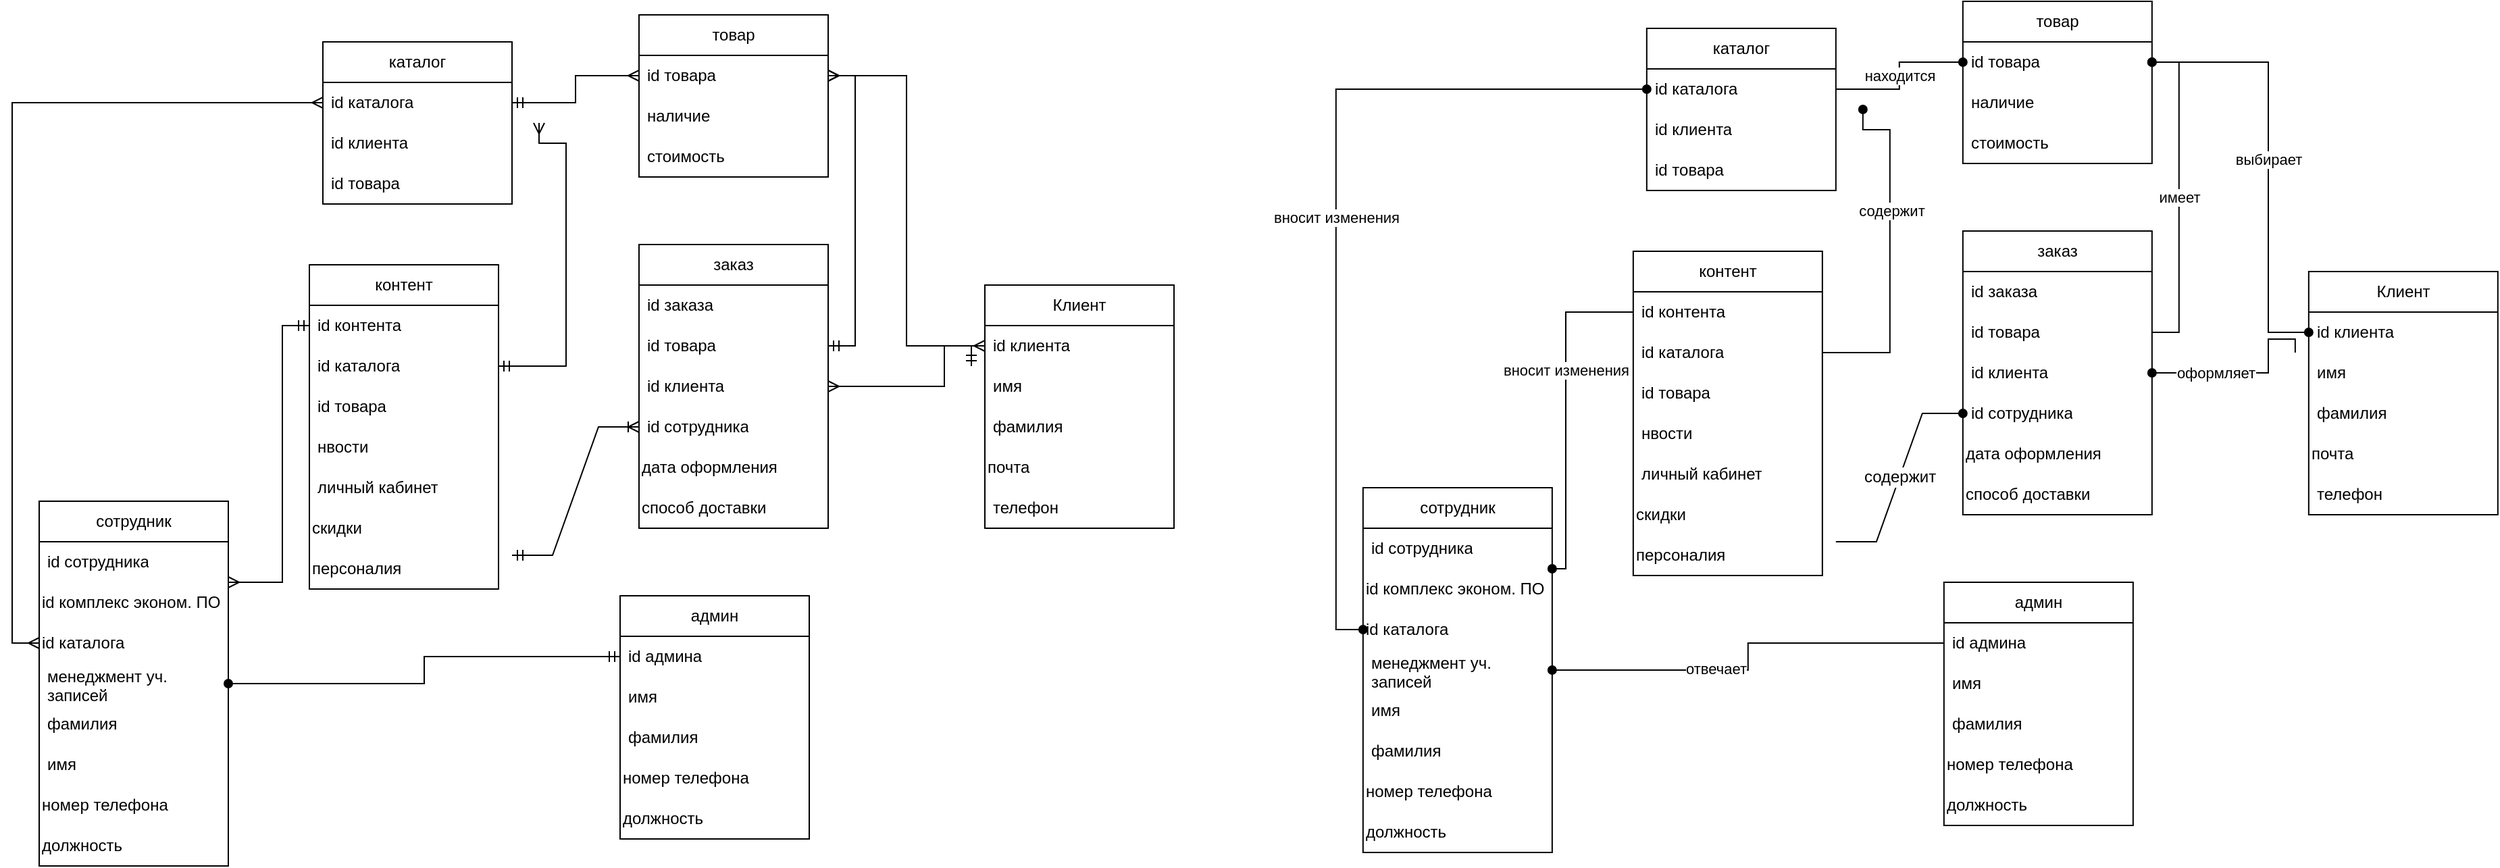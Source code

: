 <mxfile version="24.6.4" type="device">
  <diagram name="Страница 1" id="Rb1nlBYCSNzgXl4l6-87">
    <mxGraphModel dx="1961" dy="1806" grid="1" gridSize="10" guides="1" tooltips="1" connect="1" arrows="1" fold="1" page="1" pageScale="1" pageWidth="827" pageHeight="1169" math="0" shadow="0">
      <root>
        <mxCell id="0" />
        <mxCell id="1" parent="0" />
        <mxCell id="v5199cn2SxW0SW2yw_IK-1" value="заказ" style="swimlane;fontStyle=0;childLayout=stackLayout;horizontal=1;startSize=30;horizontalStack=0;resizeParent=1;resizeParentMax=0;resizeLast=0;collapsible=1;marginBottom=0;whiteSpace=wrap;html=1;" parent="1" vertex="1">
          <mxGeometry x="414" y="60" width="140" height="210" as="geometry" />
        </mxCell>
        <mxCell id="v5199cn2SxW0SW2yw_IK-2" value="id заказа" style="text;strokeColor=none;fillColor=none;align=left;verticalAlign=middle;spacingLeft=4;spacingRight=4;overflow=hidden;points=[[0,0.5],[1,0.5]];portConstraint=eastwest;rotatable=0;whiteSpace=wrap;html=1;" parent="v5199cn2SxW0SW2yw_IK-1" vertex="1">
          <mxGeometry y="30" width="140" height="30" as="geometry" />
        </mxCell>
        <mxCell id="8m61rir06bJGAjAbKWtl-22" value="id товара" style="text;strokeColor=none;fillColor=none;align=left;verticalAlign=middle;spacingLeft=4;spacingRight=4;overflow=hidden;points=[[0,0.5],[1,0.5]];portConstraint=eastwest;rotatable=0;whiteSpace=wrap;html=1;" parent="v5199cn2SxW0SW2yw_IK-1" vertex="1">
          <mxGeometry y="60" width="140" height="30" as="geometry" />
        </mxCell>
        <mxCell id="v5199cn2SxW0SW2yw_IK-3" value="id клиента" style="text;strokeColor=none;fillColor=none;align=left;verticalAlign=middle;spacingLeft=4;spacingRight=4;overflow=hidden;points=[[0,0.5],[1,0.5]];portConstraint=eastwest;rotatable=0;whiteSpace=wrap;html=1;" parent="v5199cn2SxW0SW2yw_IK-1" vertex="1">
          <mxGeometry y="90" width="140" height="30" as="geometry" />
        </mxCell>
        <mxCell id="v5199cn2SxW0SW2yw_IK-4" value="id сотрудника" style="text;strokeColor=none;fillColor=none;align=left;verticalAlign=middle;spacingLeft=4;spacingRight=4;overflow=hidden;points=[[0,0.5],[1,0.5]];portConstraint=eastwest;rotatable=0;whiteSpace=wrap;html=1;" parent="v5199cn2SxW0SW2yw_IK-1" vertex="1">
          <mxGeometry y="120" width="140" height="30" as="geometry" />
        </mxCell>
        <mxCell id="v5199cn2SxW0SW2yw_IK-34" value="дата оформления" style="text;strokeColor=none;align=left;fillColor=none;html=1;verticalAlign=middle;whiteSpace=wrap;rounded=0;" parent="v5199cn2SxW0SW2yw_IK-1" vertex="1">
          <mxGeometry y="150" width="140" height="30" as="geometry" />
        </mxCell>
        <mxCell id="v5199cn2SxW0SW2yw_IK-41" value="способ доставки" style="text;strokeColor=none;align=left;fillColor=none;html=1;verticalAlign=middle;whiteSpace=wrap;rounded=0;" parent="v5199cn2SxW0SW2yw_IK-1" vertex="1">
          <mxGeometry y="180" width="140" height="30" as="geometry" />
        </mxCell>
        <mxCell id="v5199cn2SxW0SW2yw_IK-6" value="Клиент" style="swimlane;fontStyle=0;childLayout=stackLayout;horizontal=1;startSize=30;horizontalStack=0;resizeParent=1;resizeParentMax=0;resizeLast=0;collapsible=1;marginBottom=0;whiteSpace=wrap;html=1;" parent="1" vertex="1">
          <mxGeometry x="670" y="90" width="140" height="180" as="geometry" />
        </mxCell>
        <mxCell id="v5199cn2SxW0SW2yw_IK-58" value="id клиента" style="text;strokeColor=none;fillColor=none;align=left;verticalAlign=middle;spacingLeft=4;spacingRight=4;overflow=hidden;points=[[0,0.5],[1,0.5]];portConstraint=eastwest;rotatable=0;whiteSpace=wrap;html=1;" parent="v5199cn2SxW0SW2yw_IK-6" vertex="1">
          <mxGeometry y="30" width="140" height="30" as="geometry" />
        </mxCell>
        <mxCell id="v5199cn2SxW0SW2yw_IK-59" value="имя" style="text;strokeColor=none;fillColor=none;align=left;verticalAlign=middle;spacingLeft=4;spacingRight=4;overflow=hidden;points=[[0,0.5],[1,0.5]];portConstraint=eastwest;rotatable=0;whiteSpace=wrap;html=1;" parent="v5199cn2SxW0SW2yw_IK-6" vertex="1">
          <mxGeometry y="60" width="140" height="30" as="geometry" />
        </mxCell>
        <mxCell id="v5199cn2SxW0SW2yw_IK-61" value="фамилия" style="text;strokeColor=none;fillColor=none;align=left;verticalAlign=middle;spacingLeft=4;spacingRight=4;overflow=hidden;points=[[0,0.5],[1,0.5]];portConstraint=eastwest;rotatable=0;whiteSpace=wrap;html=1;" parent="v5199cn2SxW0SW2yw_IK-6" vertex="1">
          <mxGeometry y="90" width="140" height="30" as="geometry" />
        </mxCell>
        <mxCell id="v5199cn2SxW0SW2yw_IK-60" value="почта" style="text;strokeColor=none;align=left;fillColor=none;html=1;verticalAlign=middle;whiteSpace=wrap;rounded=0;" parent="v5199cn2SxW0SW2yw_IK-6" vertex="1">
          <mxGeometry y="120" width="140" height="30" as="geometry" />
        </mxCell>
        <mxCell id="v5199cn2SxW0SW2yw_IK-8" value="телефон" style="text;strokeColor=none;fillColor=none;align=left;verticalAlign=middle;spacingLeft=4;spacingRight=4;overflow=hidden;points=[[0,0.5],[1,0.5]];portConstraint=eastwest;rotatable=0;whiteSpace=wrap;html=1;" parent="v5199cn2SxW0SW2yw_IK-6" vertex="1">
          <mxGeometry y="150" width="140" height="30" as="geometry" />
        </mxCell>
        <mxCell id="v5199cn2SxW0SW2yw_IK-22" value="сотрудник" style="swimlane;fontStyle=0;childLayout=stackLayout;horizontal=1;startSize=30;horizontalStack=0;resizeParent=1;resizeParentMax=0;resizeLast=0;collapsible=1;marginBottom=0;whiteSpace=wrap;html=1;" parent="1" vertex="1">
          <mxGeometry x="-30" y="250" width="140" height="270" as="geometry" />
        </mxCell>
        <mxCell id="v5199cn2SxW0SW2yw_IK-23" value="id сотрудника" style="text;strokeColor=none;fillColor=none;align=left;verticalAlign=middle;spacingLeft=4;spacingRight=4;overflow=hidden;points=[[0,0.5],[1,0.5]];portConstraint=eastwest;rotatable=0;whiteSpace=wrap;html=1;" parent="v5199cn2SxW0SW2yw_IK-22" vertex="1">
          <mxGeometry y="30" width="140" height="30" as="geometry" />
        </mxCell>
        <mxCell id="wWQ6FBv_-MWwz7neRzYo-8" value="id комплекс эконом. ПО" style="text;strokeColor=none;align=left;fillColor=none;html=1;verticalAlign=middle;whiteSpace=wrap;rounded=0;" parent="v5199cn2SxW0SW2yw_IK-22" vertex="1">
          <mxGeometry y="60" width="140" height="30" as="geometry" />
        </mxCell>
        <mxCell id="wWQ6FBv_-MWwz7neRzYo-10" value="id каталога" style="text;strokeColor=none;align=left;fillColor=none;html=1;verticalAlign=middle;whiteSpace=wrap;rounded=0;" parent="v5199cn2SxW0SW2yw_IK-22" vertex="1">
          <mxGeometry y="90" width="140" height="30" as="geometry" />
        </mxCell>
        <mxCell id="_ZN0r2HRKO91Hq93k2hG-63" value="менеджмент уч. записей" style="text;strokeColor=none;fillColor=none;align=left;verticalAlign=middle;spacingLeft=4;spacingRight=4;overflow=hidden;points=[[0,0.5],[1,0.5]];portConstraint=eastwest;rotatable=0;whiteSpace=wrap;html=1;" vertex="1" parent="v5199cn2SxW0SW2yw_IK-22">
          <mxGeometry y="120" width="140" height="30" as="geometry" />
        </mxCell>
        <mxCell id="v5199cn2SxW0SW2yw_IK-25" value="фамилия" style="text;strokeColor=none;fillColor=none;align=left;verticalAlign=middle;spacingLeft=4;spacingRight=4;overflow=hidden;points=[[0,0.5],[1,0.5]];portConstraint=eastwest;rotatable=0;whiteSpace=wrap;html=1;" parent="v5199cn2SxW0SW2yw_IK-22" vertex="1">
          <mxGeometry y="150" width="140" height="30" as="geometry" />
        </mxCell>
        <mxCell id="v5199cn2SxW0SW2yw_IK-24" value="имя" style="text;strokeColor=none;fillColor=none;align=left;verticalAlign=middle;spacingLeft=4;spacingRight=4;overflow=hidden;points=[[0,0.5],[1,0.5]];portConstraint=eastwest;rotatable=0;whiteSpace=wrap;html=1;" parent="v5199cn2SxW0SW2yw_IK-22" vertex="1">
          <mxGeometry y="180" width="140" height="30" as="geometry" />
        </mxCell>
        <mxCell id="v5199cn2SxW0SW2yw_IK-40" value="номер телефона" style="text;strokeColor=none;align=left;fillColor=none;html=1;verticalAlign=middle;whiteSpace=wrap;rounded=0;" parent="v5199cn2SxW0SW2yw_IK-22" vertex="1">
          <mxGeometry y="210" width="140" height="30" as="geometry" />
        </mxCell>
        <mxCell id="8m61rir06bJGAjAbKWtl-2" value="должность" style="text;strokeColor=none;align=left;fillColor=none;html=1;verticalAlign=middle;whiteSpace=wrap;rounded=0;" parent="v5199cn2SxW0SW2yw_IK-22" vertex="1">
          <mxGeometry y="240" width="140" height="30" as="geometry" />
        </mxCell>
        <mxCell id="jDUZ1HGeUvfKUHqXfZDv-5" value="" style="edgeStyle=entityRelationEdgeStyle;fontSize=12;html=1;endArrow=ERoneToMany;startArrow=ERmandOne;rounded=0;entryX=0;entryY=0.5;entryDx=0;entryDy=0;" parent="1" target="v5199cn2SxW0SW2yw_IK-4" edge="1">
          <mxGeometry width="100" height="100" relative="1" as="geometry">
            <mxPoint x="320" y="290" as="sourcePoint" />
            <mxPoint x="542.46" y="134" as="targetPoint" />
            <Array as="points">
              <mxPoint x="603.87" y="52.12" />
              <mxPoint x="628.88" y="107.12" />
              <mxPoint x="588.88" y="117.12" />
              <mxPoint x="583.87" y="32.12" />
              <mxPoint x="593.87" y="32.12" />
            </Array>
          </mxGeometry>
        </mxCell>
        <mxCell id="8m61rir06bJGAjAbKWtl-3" value="админ" style="swimlane;fontStyle=0;childLayout=stackLayout;horizontal=1;startSize=30;horizontalStack=0;resizeParent=1;resizeParentMax=0;resizeLast=0;collapsible=1;marginBottom=0;whiteSpace=wrap;html=1;" parent="1" vertex="1">
          <mxGeometry x="400" y="320" width="140" height="180" as="geometry" />
        </mxCell>
        <mxCell id="8m61rir06bJGAjAbKWtl-4" value="id админа" style="text;strokeColor=none;fillColor=none;align=left;verticalAlign=middle;spacingLeft=4;spacingRight=4;overflow=hidden;points=[[0,0.5],[1,0.5]];portConstraint=eastwest;rotatable=0;whiteSpace=wrap;html=1;" parent="8m61rir06bJGAjAbKWtl-3" vertex="1">
          <mxGeometry y="30" width="140" height="30" as="geometry" />
        </mxCell>
        <mxCell id="8m61rir06bJGAjAbKWtl-5" value="имя" style="text;strokeColor=none;fillColor=none;align=left;verticalAlign=middle;spacingLeft=4;spacingRight=4;overflow=hidden;points=[[0,0.5],[1,0.5]];portConstraint=eastwest;rotatable=0;whiteSpace=wrap;html=1;" parent="8m61rir06bJGAjAbKWtl-3" vertex="1">
          <mxGeometry y="60" width="140" height="30" as="geometry" />
        </mxCell>
        <mxCell id="8m61rir06bJGAjAbKWtl-6" value="фамилия" style="text;strokeColor=none;fillColor=none;align=left;verticalAlign=middle;spacingLeft=4;spacingRight=4;overflow=hidden;points=[[0,0.5],[1,0.5]];portConstraint=eastwest;rotatable=0;whiteSpace=wrap;html=1;" parent="8m61rir06bJGAjAbKWtl-3" vertex="1">
          <mxGeometry y="90" width="140" height="30" as="geometry" />
        </mxCell>
        <mxCell id="8m61rir06bJGAjAbKWtl-7" value="номер телефона" style="text;strokeColor=none;align=left;fillColor=none;html=1;verticalAlign=middle;whiteSpace=wrap;rounded=0;" parent="8m61rir06bJGAjAbKWtl-3" vertex="1">
          <mxGeometry y="120" width="140" height="30" as="geometry" />
        </mxCell>
        <mxCell id="8m61rir06bJGAjAbKWtl-8" value="должность" style="text;strokeColor=none;align=left;fillColor=none;html=1;verticalAlign=middle;whiteSpace=wrap;rounded=0;" parent="8m61rir06bJGAjAbKWtl-3" vertex="1">
          <mxGeometry y="150" width="140" height="30" as="geometry" />
        </mxCell>
        <mxCell id="8m61rir06bJGAjAbKWtl-11" value="каталог" style="swimlane;fontStyle=0;childLayout=stackLayout;horizontal=1;startSize=30;horizontalStack=0;resizeParent=1;resizeParentMax=0;resizeLast=0;collapsible=1;marginBottom=0;whiteSpace=wrap;html=1;" parent="1" vertex="1">
          <mxGeometry x="180" y="-90" width="140" height="120" as="geometry" />
        </mxCell>
        <mxCell id="8m61rir06bJGAjAbKWtl-12" value="id каталога" style="text;strokeColor=none;fillColor=none;align=left;verticalAlign=middle;spacingLeft=4;spacingRight=4;overflow=hidden;points=[[0,0.5],[1,0.5]];portConstraint=eastwest;rotatable=0;whiteSpace=wrap;html=1;" parent="8m61rir06bJGAjAbKWtl-11" vertex="1">
          <mxGeometry y="30" width="140" height="30" as="geometry" />
        </mxCell>
        <mxCell id="8m61rir06bJGAjAbKWtl-13" value="id клиента" style="text;strokeColor=none;fillColor=none;align=left;verticalAlign=middle;spacingLeft=4;spacingRight=4;overflow=hidden;points=[[0,0.5],[1,0.5]];portConstraint=eastwest;rotatable=0;whiteSpace=wrap;html=1;" parent="8m61rir06bJGAjAbKWtl-11" vertex="1">
          <mxGeometry y="60" width="140" height="30" as="geometry" />
        </mxCell>
        <mxCell id="8m61rir06bJGAjAbKWtl-14" value="id товара" style="text;strokeColor=none;fillColor=none;align=left;verticalAlign=middle;spacingLeft=4;spacingRight=4;overflow=hidden;points=[[0,0.5],[1,0.5]];portConstraint=eastwest;rotatable=0;whiteSpace=wrap;html=1;" parent="8m61rir06bJGAjAbKWtl-11" vertex="1">
          <mxGeometry y="90" width="140" height="30" as="geometry" />
        </mxCell>
        <mxCell id="8m61rir06bJGAjAbKWtl-17" value="товар" style="swimlane;fontStyle=0;childLayout=stackLayout;horizontal=1;startSize=30;horizontalStack=0;resizeParent=1;resizeParentMax=0;resizeLast=0;collapsible=1;marginBottom=0;whiteSpace=wrap;html=1;" parent="1" vertex="1">
          <mxGeometry x="414" y="-110" width="140" height="120" as="geometry" />
        </mxCell>
        <mxCell id="8m61rir06bJGAjAbKWtl-18" value="id товара" style="text;strokeColor=none;fillColor=none;align=left;verticalAlign=middle;spacingLeft=4;spacingRight=4;overflow=hidden;points=[[0,0.5],[1,0.5]];portConstraint=eastwest;rotatable=0;whiteSpace=wrap;html=1;" parent="8m61rir06bJGAjAbKWtl-17" vertex="1">
          <mxGeometry y="30" width="140" height="30" as="geometry" />
        </mxCell>
        <mxCell id="8m61rir06bJGAjAbKWtl-19" value="наличие" style="text;strokeColor=none;fillColor=none;align=left;verticalAlign=middle;spacingLeft=4;spacingRight=4;overflow=hidden;points=[[0,0.5],[1,0.5]];portConstraint=eastwest;rotatable=0;whiteSpace=wrap;html=1;" parent="8m61rir06bJGAjAbKWtl-17" vertex="1">
          <mxGeometry y="60" width="140" height="30" as="geometry" />
        </mxCell>
        <mxCell id="8m61rir06bJGAjAbKWtl-20" value="стоимость" style="text;strokeColor=none;fillColor=none;align=left;verticalAlign=middle;spacingLeft=4;spacingRight=4;overflow=hidden;points=[[0,0.5],[1,0.5]];portConstraint=eastwest;rotatable=0;whiteSpace=wrap;html=1;" parent="8m61rir06bJGAjAbKWtl-17" vertex="1">
          <mxGeometry y="90" width="140" height="30" as="geometry" />
        </mxCell>
        <mxCell id="8m61rir06bJGAjAbKWtl-21" style="edgeStyle=orthogonalEdgeStyle;rounded=0;orthogonalLoop=1;jettySize=auto;html=1;startArrow=ERmandOne;startFill=0;endArrow=ERmany;endFill=0;entryX=1;entryY=0.5;entryDx=0;entryDy=0;" parent="1" target="v5199cn2SxW0SW2yw_IK-3" edge="1">
          <mxGeometry relative="1" as="geometry">
            <mxPoint x="600" y="135" as="targetPoint" />
            <mxPoint x="660" y="150" as="sourcePoint" />
            <Array as="points">
              <mxPoint x="640" y="135" />
              <mxPoint x="640" y="165" />
            </Array>
          </mxGeometry>
        </mxCell>
        <mxCell id="8m61rir06bJGAjAbKWtl-23" style="edgeStyle=orthogonalEdgeStyle;rounded=0;orthogonalLoop=1;jettySize=auto;html=1;exitX=1;exitY=0.5;exitDx=0;exitDy=0;startArrow=ERmandOne;startFill=0;endArrow=ERmany;endFill=0;" parent="1" source="8m61rir06bJGAjAbKWtl-22" target="8m61rir06bJGAjAbKWtl-18" edge="1">
          <mxGeometry relative="1" as="geometry" />
        </mxCell>
        <mxCell id="8m61rir06bJGAjAbKWtl-24" style="edgeStyle=orthogonalEdgeStyle;rounded=0;orthogonalLoop=1;jettySize=auto;html=1;exitX=1;exitY=0.5;exitDx=0;exitDy=0;entryX=0;entryY=0.5;entryDx=0;entryDy=0;startArrow=ERmandOne;startFill=0;endArrow=ERmany;endFill=0;" parent="1" source="8m61rir06bJGAjAbKWtl-12" target="8m61rir06bJGAjAbKWtl-18" edge="1">
          <mxGeometry relative="1" as="geometry" />
        </mxCell>
        <mxCell id="8m61rir06bJGAjAbKWtl-25" style="edgeStyle=orthogonalEdgeStyle;rounded=0;orthogonalLoop=1;jettySize=auto;html=1;exitX=0;exitY=0.5;exitDx=0;exitDy=0;entryX=1;entryY=0;entryDx=0;entryDy=0;startArrow=ERmandOne;startFill=0;endArrow=ERmany;endFill=0;" parent="1" source="wWQ6FBv_-MWwz7neRzYo-2" target="wWQ6FBv_-MWwz7neRzYo-8" edge="1">
          <mxGeometry relative="1" as="geometry">
            <Array as="points">
              <mxPoint x="150" y="120" />
              <mxPoint x="150" y="310" />
            </Array>
          </mxGeometry>
        </mxCell>
        <mxCell id="wWQ6FBv_-MWwz7neRzYo-1" value="контент" style="swimlane;fontStyle=0;childLayout=stackLayout;horizontal=1;startSize=30;horizontalStack=0;resizeParent=1;resizeParentMax=0;resizeLast=0;collapsible=1;marginBottom=0;whiteSpace=wrap;html=1;" parent="1" vertex="1">
          <mxGeometry x="170" y="75" width="140" height="240" as="geometry" />
        </mxCell>
        <mxCell id="wWQ6FBv_-MWwz7neRzYo-2" value="id контента" style="text;strokeColor=none;fillColor=none;align=left;verticalAlign=middle;spacingLeft=4;spacingRight=4;overflow=hidden;points=[[0,0.5],[1,0.5]];portConstraint=eastwest;rotatable=0;whiteSpace=wrap;html=1;" parent="wWQ6FBv_-MWwz7neRzYo-1" vertex="1">
          <mxGeometry y="30" width="140" height="30" as="geometry" />
        </mxCell>
        <mxCell id="wWQ6FBv_-MWwz7neRzYo-5" value="id каталога" style="text;strokeColor=none;fillColor=none;align=left;verticalAlign=middle;spacingLeft=4;spacingRight=4;overflow=hidden;points=[[0,0.5],[1,0.5]];portConstraint=eastwest;rotatable=0;whiteSpace=wrap;html=1;" parent="wWQ6FBv_-MWwz7neRzYo-1" vertex="1">
          <mxGeometry y="60" width="140" height="30" as="geometry" />
        </mxCell>
        <mxCell id="_ZN0r2HRKO91Hq93k2hG-3" value="id товара" style="text;strokeColor=none;fillColor=none;align=left;verticalAlign=middle;spacingLeft=4;spacingRight=4;overflow=hidden;points=[[0,0.5],[1,0.5]];portConstraint=eastwest;rotatable=0;whiteSpace=wrap;html=1;" vertex="1" parent="wWQ6FBv_-MWwz7neRzYo-1">
          <mxGeometry y="90" width="140" height="30" as="geometry" />
        </mxCell>
        <mxCell id="wWQ6FBv_-MWwz7neRzYo-3" value="нвости" style="text;strokeColor=none;fillColor=none;align=left;verticalAlign=middle;spacingLeft=4;spacingRight=4;overflow=hidden;points=[[0,0.5],[1,0.5]];portConstraint=eastwest;rotatable=0;whiteSpace=wrap;html=1;" parent="wWQ6FBv_-MWwz7neRzYo-1" vertex="1">
          <mxGeometry y="120" width="140" height="30" as="geometry" />
        </mxCell>
        <mxCell id="_ZN0r2HRKO91Hq93k2hG-1" value="личный кабинет" style="text;strokeColor=none;fillColor=none;align=left;verticalAlign=middle;spacingLeft=4;spacingRight=4;overflow=hidden;points=[[0,0.5],[1,0.5]];portConstraint=eastwest;rotatable=0;whiteSpace=wrap;html=1;" vertex="1" parent="wWQ6FBv_-MWwz7neRzYo-1">
          <mxGeometry y="150" width="140" height="30" as="geometry" />
        </mxCell>
        <mxCell id="wWQ6FBv_-MWwz7neRzYo-6" value="скидки" style="text;strokeColor=none;align=left;fillColor=none;html=1;verticalAlign=middle;whiteSpace=wrap;rounded=0;" parent="wWQ6FBv_-MWwz7neRzYo-1" vertex="1">
          <mxGeometry y="180" width="140" height="30" as="geometry" />
        </mxCell>
        <mxCell id="wWQ6FBv_-MWwz7neRzYo-7" value="персоналия" style="text;strokeColor=none;align=left;fillColor=none;html=1;verticalAlign=middle;whiteSpace=wrap;rounded=0;" parent="wWQ6FBv_-MWwz7neRzYo-1" vertex="1">
          <mxGeometry y="210" width="140" height="30" as="geometry" />
        </mxCell>
        <mxCell id="wWQ6FBv_-MWwz7neRzYo-11" style="edgeStyle=orthogonalEdgeStyle;rounded=0;orthogonalLoop=1;jettySize=auto;html=1;exitX=0;exitY=0.5;exitDx=0;exitDy=0;entryX=0;entryY=0.5;entryDx=0;entryDy=0;startArrow=ERmany;startFill=0;endArrow=ERmany;endFill=0;" parent="1" source="wWQ6FBv_-MWwz7neRzYo-10" target="8m61rir06bJGAjAbKWtl-12" edge="1">
          <mxGeometry relative="1" as="geometry" />
        </mxCell>
        <mxCell id="_ZN0r2HRKO91Hq93k2hG-2" style="edgeStyle=orthogonalEdgeStyle;rounded=0;orthogonalLoop=1;jettySize=auto;html=1;exitX=0;exitY=0.5;exitDx=0;exitDy=0;entryX=1;entryY=0.5;entryDx=0;entryDy=0;startArrow=ERmany;startFill=0;endArrow=ERmany;endFill=0;" edge="1" parent="1" source="v5199cn2SxW0SW2yw_IK-58" target="8m61rir06bJGAjAbKWtl-18">
          <mxGeometry relative="1" as="geometry" />
        </mxCell>
        <mxCell id="_ZN0r2HRKO91Hq93k2hG-5" style="edgeStyle=orthogonalEdgeStyle;rounded=0;orthogonalLoop=1;jettySize=auto;html=1;exitX=1;exitY=0.5;exitDx=0;exitDy=0;startArrow=ERmandOne;startFill=0;endArrow=ERmany;endFill=0;" edge="1" parent="1" source="wWQ6FBv_-MWwz7neRzYo-5">
          <mxGeometry relative="1" as="geometry">
            <mxPoint x="340" y="-30" as="targetPoint" />
            <Array as="points">
              <mxPoint x="360" y="150" />
              <mxPoint x="360" y="-15" />
            </Array>
          </mxGeometry>
        </mxCell>
        <mxCell id="_ZN0r2HRKO91Hq93k2hG-6" value="заказ" style="swimlane;fontStyle=0;childLayout=stackLayout;horizontal=1;startSize=30;horizontalStack=0;resizeParent=1;resizeParentMax=0;resizeLast=0;collapsible=1;marginBottom=0;whiteSpace=wrap;html=1;" vertex="1" parent="1">
          <mxGeometry x="1393.92" y="50" width="140" height="210" as="geometry" />
        </mxCell>
        <mxCell id="_ZN0r2HRKO91Hq93k2hG-7" value="id заказа" style="text;strokeColor=none;fillColor=none;align=left;verticalAlign=middle;spacingLeft=4;spacingRight=4;overflow=hidden;points=[[0,0.5],[1,0.5]];portConstraint=eastwest;rotatable=0;whiteSpace=wrap;html=1;" vertex="1" parent="_ZN0r2HRKO91Hq93k2hG-6">
          <mxGeometry y="30" width="140" height="30" as="geometry" />
        </mxCell>
        <mxCell id="_ZN0r2HRKO91Hq93k2hG-8" value="id товара" style="text;strokeColor=none;fillColor=none;align=left;verticalAlign=middle;spacingLeft=4;spacingRight=4;overflow=hidden;points=[[0,0.5],[1,0.5]];portConstraint=eastwest;rotatable=0;whiteSpace=wrap;html=1;" vertex="1" parent="_ZN0r2HRKO91Hq93k2hG-6">
          <mxGeometry y="60" width="140" height="30" as="geometry" />
        </mxCell>
        <mxCell id="_ZN0r2HRKO91Hq93k2hG-9" value="id клиента" style="text;strokeColor=none;fillColor=none;align=left;verticalAlign=middle;spacingLeft=4;spacingRight=4;overflow=hidden;points=[[0,0.5],[1,0.5]];portConstraint=eastwest;rotatable=0;whiteSpace=wrap;html=1;" vertex="1" parent="_ZN0r2HRKO91Hq93k2hG-6">
          <mxGeometry y="90" width="140" height="30" as="geometry" />
        </mxCell>
        <mxCell id="_ZN0r2HRKO91Hq93k2hG-10" value="id сотрудника" style="text;strokeColor=none;fillColor=none;align=left;verticalAlign=middle;spacingLeft=4;spacingRight=4;overflow=hidden;points=[[0,0.5],[1,0.5]];portConstraint=eastwest;rotatable=0;whiteSpace=wrap;html=1;" vertex="1" parent="_ZN0r2HRKO91Hq93k2hG-6">
          <mxGeometry y="120" width="140" height="30" as="geometry" />
        </mxCell>
        <mxCell id="_ZN0r2HRKO91Hq93k2hG-11" value="дата оформления" style="text;strokeColor=none;align=left;fillColor=none;html=1;verticalAlign=middle;whiteSpace=wrap;rounded=0;" vertex="1" parent="_ZN0r2HRKO91Hq93k2hG-6">
          <mxGeometry y="150" width="140" height="30" as="geometry" />
        </mxCell>
        <mxCell id="_ZN0r2HRKO91Hq93k2hG-12" value="способ доставки" style="text;strokeColor=none;align=left;fillColor=none;html=1;verticalAlign=middle;whiteSpace=wrap;rounded=0;" vertex="1" parent="_ZN0r2HRKO91Hq93k2hG-6">
          <mxGeometry y="180" width="140" height="30" as="geometry" />
        </mxCell>
        <mxCell id="_ZN0r2HRKO91Hq93k2hG-13" value="Клиент" style="swimlane;fontStyle=0;childLayout=stackLayout;horizontal=1;startSize=30;horizontalStack=0;resizeParent=1;resizeParentMax=0;resizeLast=0;collapsible=1;marginBottom=0;whiteSpace=wrap;html=1;" vertex="1" parent="1">
          <mxGeometry x="1649.92" y="80" width="140" height="180" as="geometry" />
        </mxCell>
        <mxCell id="_ZN0r2HRKO91Hq93k2hG-14" value="id клиента" style="text;strokeColor=none;fillColor=none;align=left;verticalAlign=middle;spacingLeft=4;spacingRight=4;overflow=hidden;points=[[0,0.5],[1,0.5]];portConstraint=eastwest;rotatable=0;whiteSpace=wrap;html=1;" vertex="1" parent="_ZN0r2HRKO91Hq93k2hG-13">
          <mxGeometry y="30" width="140" height="30" as="geometry" />
        </mxCell>
        <mxCell id="_ZN0r2HRKO91Hq93k2hG-15" value="имя" style="text;strokeColor=none;fillColor=none;align=left;verticalAlign=middle;spacingLeft=4;spacingRight=4;overflow=hidden;points=[[0,0.5],[1,0.5]];portConstraint=eastwest;rotatable=0;whiteSpace=wrap;html=1;" vertex="1" parent="_ZN0r2HRKO91Hq93k2hG-13">
          <mxGeometry y="60" width="140" height="30" as="geometry" />
        </mxCell>
        <mxCell id="_ZN0r2HRKO91Hq93k2hG-16" value="фамилия" style="text;strokeColor=none;fillColor=none;align=left;verticalAlign=middle;spacingLeft=4;spacingRight=4;overflow=hidden;points=[[0,0.5],[1,0.5]];portConstraint=eastwest;rotatable=0;whiteSpace=wrap;html=1;" vertex="1" parent="_ZN0r2HRKO91Hq93k2hG-13">
          <mxGeometry y="90" width="140" height="30" as="geometry" />
        </mxCell>
        <mxCell id="_ZN0r2HRKO91Hq93k2hG-17" value="почта" style="text;strokeColor=none;align=left;fillColor=none;html=1;verticalAlign=middle;whiteSpace=wrap;rounded=0;" vertex="1" parent="_ZN0r2HRKO91Hq93k2hG-13">
          <mxGeometry y="120" width="140" height="30" as="geometry" />
        </mxCell>
        <mxCell id="_ZN0r2HRKO91Hq93k2hG-18" value="телефон" style="text;strokeColor=none;fillColor=none;align=left;verticalAlign=middle;spacingLeft=4;spacingRight=4;overflow=hidden;points=[[0,0.5],[1,0.5]];portConstraint=eastwest;rotatable=0;whiteSpace=wrap;html=1;" vertex="1" parent="_ZN0r2HRKO91Hq93k2hG-13">
          <mxGeometry y="150" width="140" height="30" as="geometry" />
        </mxCell>
        <mxCell id="_ZN0r2HRKO91Hq93k2hG-19" value="сотрудник" style="swimlane;fontStyle=0;childLayout=stackLayout;horizontal=1;startSize=30;horizontalStack=0;resizeParent=1;resizeParentMax=0;resizeLast=0;collapsible=1;marginBottom=0;whiteSpace=wrap;html=1;" vertex="1" parent="1">
          <mxGeometry x="949.92" y="240" width="140" height="270" as="geometry" />
        </mxCell>
        <mxCell id="_ZN0r2HRKO91Hq93k2hG-20" value="id сотрудника" style="text;strokeColor=none;fillColor=none;align=left;verticalAlign=middle;spacingLeft=4;spacingRight=4;overflow=hidden;points=[[0,0.5],[1,0.5]];portConstraint=eastwest;rotatable=0;whiteSpace=wrap;html=1;" vertex="1" parent="_ZN0r2HRKO91Hq93k2hG-19">
          <mxGeometry y="30" width="140" height="30" as="geometry" />
        </mxCell>
        <mxCell id="_ZN0r2HRKO91Hq93k2hG-21" value="id комплекс эконом. ПО" style="text;strokeColor=none;align=left;fillColor=none;html=1;verticalAlign=middle;whiteSpace=wrap;rounded=0;" vertex="1" parent="_ZN0r2HRKO91Hq93k2hG-19">
          <mxGeometry y="60" width="140" height="30" as="geometry" />
        </mxCell>
        <mxCell id="_ZN0r2HRKO91Hq93k2hG-22" value="id каталога" style="text;strokeColor=none;align=left;fillColor=none;html=1;verticalAlign=middle;whiteSpace=wrap;rounded=0;" vertex="1" parent="_ZN0r2HRKO91Hq93k2hG-19">
          <mxGeometry y="90" width="140" height="30" as="geometry" />
        </mxCell>
        <mxCell id="_ZN0r2HRKO91Hq93k2hG-59" value="менеджмент уч. записей" style="text;strokeColor=none;fillColor=none;align=left;verticalAlign=middle;spacingLeft=4;spacingRight=4;overflow=hidden;points=[[0,0.5],[1,0.5]];portConstraint=eastwest;rotatable=0;whiteSpace=wrap;html=1;" vertex="1" parent="_ZN0r2HRKO91Hq93k2hG-19">
          <mxGeometry y="120" width="140" height="30" as="geometry" />
        </mxCell>
        <mxCell id="_ZN0r2HRKO91Hq93k2hG-23" value="имя" style="text;strokeColor=none;fillColor=none;align=left;verticalAlign=middle;spacingLeft=4;spacingRight=4;overflow=hidden;points=[[0,0.5],[1,0.5]];portConstraint=eastwest;rotatable=0;whiteSpace=wrap;html=1;" vertex="1" parent="_ZN0r2HRKO91Hq93k2hG-19">
          <mxGeometry y="150" width="140" height="30" as="geometry" />
        </mxCell>
        <mxCell id="_ZN0r2HRKO91Hq93k2hG-24" value="фамилия" style="text;strokeColor=none;fillColor=none;align=left;verticalAlign=middle;spacingLeft=4;spacingRight=4;overflow=hidden;points=[[0,0.5],[1,0.5]];portConstraint=eastwest;rotatable=0;whiteSpace=wrap;html=1;" vertex="1" parent="_ZN0r2HRKO91Hq93k2hG-19">
          <mxGeometry y="180" width="140" height="30" as="geometry" />
        </mxCell>
        <mxCell id="_ZN0r2HRKO91Hq93k2hG-25" value="номер телефона" style="text;strokeColor=none;align=left;fillColor=none;html=1;verticalAlign=middle;whiteSpace=wrap;rounded=0;" vertex="1" parent="_ZN0r2HRKO91Hq93k2hG-19">
          <mxGeometry y="210" width="140" height="30" as="geometry" />
        </mxCell>
        <mxCell id="_ZN0r2HRKO91Hq93k2hG-26" value="должность" style="text;strokeColor=none;align=left;fillColor=none;html=1;verticalAlign=middle;whiteSpace=wrap;rounded=0;" vertex="1" parent="_ZN0r2HRKO91Hq93k2hG-19">
          <mxGeometry y="240" width="140" height="30" as="geometry" />
        </mxCell>
        <mxCell id="_ZN0r2HRKO91Hq93k2hG-27" value="содержит" style="edgeStyle=entityRelationEdgeStyle;fontSize=12;html=1;endArrow=oval;startArrow=none;rounded=0;entryX=0;entryY=0.5;entryDx=0;entryDy=0;startFill=0;endFill=1;" edge="1" parent="1" target="_ZN0r2HRKO91Hq93k2hG-10">
          <mxGeometry width="100" height="100" relative="1" as="geometry">
            <mxPoint x="1299.92" y="280" as="sourcePoint" />
            <mxPoint x="1522.38" y="124" as="targetPoint" />
            <Array as="points">
              <mxPoint x="1583.79" y="42.12" />
              <mxPoint x="1608.8" y="97.12" />
              <mxPoint x="1568.8" y="107.12" />
              <mxPoint x="1563.79" y="22.12" />
              <mxPoint x="1573.79" y="22.12" />
            </Array>
          </mxGeometry>
        </mxCell>
        <mxCell id="_ZN0r2HRKO91Hq93k2hG-28" value="админ" style="swimlane;fontStyle=0;childLayout=stackLayout;horizontal=1;startSize=30;horizontalStack=0;resizeParent=1;resizeParentMax=0;resizeLast=0;collapsible=1;marginBottom=0;whiteSpace=wrap;html=1;" vertex="1" parent="1">
          <mxGeometry x="1379.92" y="310" width="140" height="180" as="geometry" />
        </mxCell>
        <mxCell id="_ZN0r2HRKO91Hq93k2hG-29" value="id админа" style="text;strokeColor=none;fillColor=none;align=left;verticalAlign=middle;spacingLeft=4;spacingRight=4;overflow=hidden;points=[[0,0.5],[1,0.5]];portConstraint=eastwest;rotatable=0;whiteSpace=wrap;html=1;" vertex="1" parent="_ZN0r2HRKO91Hq93k2hG-28">
          <mxGeometry y="30" width="140" height="30" as="geometry" />
        </mxCell>
        <mxCell id="_ZN0r2HRKO91Hq93k2hG-30" value="имя" style="text;strokeColor=none;fillColor=none;align=left;verticalAlign=middle;spacingLeft=4;spacingRight=4;overflow=hidden;points=[[0,0.5],[1,0.5]];portConstraint=eastwest;rotatable=0;whiteSpace=wrap;html=1;" vertex="1" parent="_ZN0r2HRKO91Hq93k2hG-28">
          <mxGeometry y="60" width="140" height="30" as="geometry" />
        </mxCell>
        <mxCell id="_ZN0r2HRKO91Hq93k2hG-31" value="фамилия" style="text;strokeColor=none;fillColor=none;align=left;verticalAlign=middle;spacingLeft=4;spacingRight=4;overflow=hidden;points=[[0,0.5],[1,0.5]];portConstraint=eastwest;rotatable=0;whiteSpace=wrap;html=1;" vertex="1" parent="_ZN0r2HRKO91Hq93k2hG-28">
          <mxGeometry y="90" width="140" height="30" as="geometry" />
        </mxCell>
        <mxCell id="_ZN0r2HRKO91Hq93k2hG-32" value="номер телефона" style="text;strokeColor=none;align=left;fillColor=none;html=1;verticalAlign=middle;whiteSpace=wrap;rounded=0;" vertex="1" parent="_ZN0r2HRKO91Hq93k2hG-28">
          <mxGeometry y="120" width="140" height="30" as="geometry" />
        </mxCell>
        <mxCell id="_ZN0r2HRKO91Hq93k2hG-33" value="должность" style="text;strokeColor=none;align=left;fillColor=none;html=1;verticalAlign=middle;whiteSpace=wrap;rounded=0;" vertex="1" parent="_ZN0r2HRKO91Hq93k2hG-28">
          <mxGeometry y="150" width="140" height="30" as="geometry" />
        </mxCell>
        <mxCell id="_ZN0r2HRKO91Hq93k2hG-34" value="каталог" style="swimlane;fontStyle=0;childLayout=stackLayout;horizontal=1;startSize=30;horizontalStack=0;resizeParent=1;resizeParentMax=0;resizeLast=0;collapsible=1;marginBottom=0;whiteSpace=wrap;html=1;" vertex="1" parent="1">
          <mxGeometry x="1159.92" y="-100" width="140" height="120" as="geometry" />
        </mxCell>
        <mxCell id="_ZN0r2HRKO91Hq93k2hG-35" value="id каталога" style="text;strokeColor=none;fillColor=none;align=left;verticalAlign=middle;spacingLeft=4;spacingRight=4;overflow=hidden;points=[[0,0.5],[1,0.5]];portConstraint=eastwest;rotatable=0;whiteSpace=wrap;html=1;" vertex="1" parent="_ZN0r2HRKO91Hq93k2hG-34">
          <mxGeometry y="30" width="140" height="30" as="geometry" />
        </mxCell>
        <mxCell id="_ZN0r2HRKO91Hq93k2hG-36" value="id клиента" style="text;strokeColor=none;fillColor=none;align=left;verticalAlign=middle;spacingLeft=4;spacingRight=4;overflow=hidden;points=[[0,0.5],[1,0.5]];portConstraint=eastwest;rotatable=0;whiteSpace=wrap;html=1;" vertex="1" parent="_ZN0r2HRKO91Hq93k2hG-34">
          <mxGeometry y="60" width="140" height="30" as="geometry" />
        </mxCell>
        <mxCell id="_ZN0r2HRKO91Hq93k2hG-37" value="id товара" style="text;strokeColor=none;fillColor=none;align=left;verticalAlign=middle;spacingLeft=4;spacingRight=4;overflow=hidden;points=[[0,0.5],[1,0.5]];portConstraint=eastwest;rotatable=0;whiteSpace=wrap;html=1;" vertex="1" parent="_ZN0r2HRKO91Hq93k2hG-34">
          <mxGeometry y="90" width="140" height="30" as="geometry" />
        </mxCell>
        <mxCell id="_ZN0r2HRKO91Hq93k2hG-38" value="товар" style="swimlane;fontStyle=0;childLayout=stackLayout;horizontal=1;startSize=30;horizontalStack=0;resizeParent=1;resizeParentMax=0;resizeLast=0;collapsible=1;marginBottom=0;whiteSpace=wrap;html=1;" vertex="1" parent="1">
          <mxGeometry x="1393.92" y="-120" width="140" height="120" as="geometry" />
        </mxCell>
        <mxCell id="_ZN0r2HRKO91Hq93k2hG-39" value="id товара" style="text;strokeColor=none;fillColor=none;align=left;verticalAlign=middle;spacingLeft=4;spacingRight=4;overflow=hidden;points=[[0,0.5],[1,0.5]];portConstraint=eastwest;rotatable=0;whiteSpace=wrap;html=1;" vertex="1" parent="_ZN0r2HRKO91Hq93k2hG-38">
          <mxGeometry y="30" width="140" height="30" as="geometry" />
        </mxCell>
        <mxCell id="_ZN0r2HRKO91Hq93k2hG-40" value="наличие" style="text;strokeColor=none;fillColor=none;align=left;verticalAlign=middle;spacingLeft=4;spacingRight=4;overflow=hidden;points=[[0,0.5],[1,0.5]];portConstraint=eastwest;rotatable=0;whiteSpace=wrap;html=1;" vertex="1" parent="_ZN0r2HRKO91Hq93k2hG-38">
          <mxGeometry y="60" width="140" height="30" as="geometry" />
        </mxCell>
        <mxCell id="_ZN0r2HRKO91Hq93k2hG-41" value="стоимость" style="text;strokeColor=none;fillColor=none;align=left;verticalAlign=middle;spacingLeft=4;spacingRight=4;overflow=hidden;points=[[0,0.5],[1,0.5]];portConstraint=eastwest;rotatable=0;whiteSpace=wrap;html=1;" vertex="1" parent="_ZN0r2HRKO91Hq93k2hG-38">
          <mxGeometry y="90" width="140" height="30" as="geometry" />
        </mxCell>
        <mxCell id="_ZN0r2HRKO91Hq93k2hG-42" style="edgeStyle=orthogonalEdgeStyle;rounded=0;orthogonalLoop=1;jettySize=auto;html=1;startArrow=none;startFill=0;endArrow=oval;endFill=1;entryX=1;entryY=0.5;entryDx=0;entryDy=0;" edge="1" parent="1" target="_ZN0r2HRKO91Hq93k2hG-9">
          <mxGeometry relative="1" as="geometry">
            <mxPoint x="1579.92" y="125" as="targetPoint" />
            <mxPoint x="1639.92" y="140" as="sourcePoint" />
            <Array as="points">
              <mxPoint x="1640" y="130" />
              <mxPoint x="1620" y="130" />
              <mxPoint x="1620" y="155" />
            </Array>
          </mxGeometry>
        </mxCell>
        <mxCell id="_ZN0r2HRKO91Hq93k2hG-58" value="оформляет" style="edgeLabel;html=1;align=center;verticalAlign=middle;resizable=0;points=[];" vertex="1" connectable="0" parent="_ZN0r2HRKO91Hq93k2hG-42">
          <mxGeometry x="0.338" relative="1" as="geometry">
            <mxPoint as="offset" />
          </mxGeometry>
        </mxCell>
        <mxCell id="_ZN0r2HRKO91Hq93k2hG-43" value="имеет" style="edgeStyle=orthogonalEdgeStyle;rounded=0;orthogonalLoop=1;jettySize=auto;html=1;exitX=1;exitY=0.5;exitDx=0;exitDy=0;startArrow=none;startFill=0;endArrow=oval;endFill=1;" edge="1" parent="1" source="_ZN0r2HRKO91Hq93k2hG-8" target="_ZN0r2HRKO91Hq93k2hG-39">
          <mxGeometry relative="1" as="geometry" />
        </mxCell>
        <mxCell id="_ZN0r2HRKO91Hq93k2hG-44" value="находится" style="edgeStyle=orthogonalEdgeStyle;rounded=0;orthogonalLoop=1;jettySize=auto;html=1;exitX=1;exitY=0.5;exitDx=0;exitDy=0;entryX=0;entryY=0.5;entryDx=0;entryDy=0;startArrow=none;startFill=0;endArrow=oval;endFill=1;" edge="1" parent="1" source="_ZN0r2HRKO91Hq93k2hG-35" target="_ZN0r2HRKO91Hq93k2hG-39">
          <mxGeometry relative="1" as="geometry" />
        </mxCell>
        <mxCell id="_ZN0r2HRKO91Hq93k2hG-45" style="edgeStyle=orthogonalEdgeStyle;rounded=0;orthogonalLoop=1;jettySize=auto;html=1;exitX=0;exitY=0.5;exitDx=0;exitDy=0;entryX=1;entryY=0;entryDx=0;entryDy=0;startArrow=none;startFill=0;endArrow=oval;endFill=1;" edge="1" parent="1" source="_ZN0r2HRKO91Hq93k2hG-47" target="_ZN0r2HRKO91Hq93k2hG-21">
          <mxGeometry relative="1" as="geometry">
            <Array as="points">
              <mxPoint x="1100" y="110" />
              <mxPoint x="1100" y="300" />
            </Array>
          </mxGeometry>
        </mxCell>
        <mxCell id="_ZN0r2HRKO91Hq93k2hG-62" value="вносит изменения" style="edgeLabel;html=1;align=center;verticalAlign=middle;resizable=0;points=[];" vertex="1" connectable="0" parent="_ZN0r2HRKO91Hq93k2hG-45">
          <mxGeometry x="-0.257" relative="1" as="geometry">
            <mxPoint as="offset" />
          </mxGeometry>
        </mxCell>
        <mxCell id="_ZN0r2HRKO91Hq93k2hG-46" value="контент" style="swimlane;fontStyle=0;childLayout=stackLayout;horizontal=1;startSize=30;horizontalStack=0;resizeParent=1;resizeParentMax=0;resizeLast=0;collapsible=1;marginBottom=0;whiteSpace=wrap;html=1;" vertex="1" parent="1">
          <mxGeometry x="1149.92" y="65" width="140" height="240" as="geometry" />
        </mxCell>
        <mxCell id="_ZN0r2HRKO91Hq93k2hG-47" value="id контента" style="text;strokeColor=none;fillColor=none;align=left;verticalAlign=middle;spacingLeft=4;spacingRight=4;overflow=hidden;points=[[0,0.5],[1,0.5]];portConstraint=eastwest;rotatable=0;whiteSpace=wrap;html=1;" vertex="1" parent="_ZN0r2HRKO91Hq93k2hG-46">
          <mxGeometry y="30" width="140" height="30" as="geometry" />
        </mxCell>
        <mxCell id="_ZN0r2HRKO91Hq93k2hG-48" value="id каталога" style="text;strokeColor=none;fillColor=none;align=left;verticalAlign=middle;spacingLeft=4;spacingRight=4;overflow=hidden;points=[[0,0.5],[1,0.5]];portConstraint=eastwest;rotatable=0;whiteSpace=wrap;html=1;" vertex="1" parent="_ZN0r2HRKO91Hq93k2hG-46">
          <mxGeometry y="60" width="140" height="30" as="geometry" />
        </mxCell>
        <mxCell id="_ZN0r2HRKO91Hq93k2hG-49" value="id товара" style="text;strokeColor=none;fillColor=none;align=left;verticalAlign=middle;spacingLeft=4;spacingRight=4;overflow=hidden;points=[[0,0.5],[1,0.5]];portConstraint=eastwest;rotatable=0;whiteSpace=wrap;html=1;" vertex="1" parent="_ZN0r2HRKO91Hq93k2hG-46">
          <mxGeometry y="90" width="140" height="30" as="geometry" />
        </mxCell>
        <mxCell id="_ZN0r2HRKO91Hq93k2hG-50" value="нвости" style="text;strokeColor=none;fillColor=none;align=left;verticalAlign=middle;spacingLeft=4;spacingRight=4;overflow=hidden;points=[[0,0.5],[1,0.5]];portConstraint=eastwest;rotatable=0;whiteSpace=wrap;html=1;" vertex="1" parent="_ZN0r2HRKO91Hq93k2hG-46">
          <mxGeometry y="120" width="140" height="30" as="geometry" />
        </mxCell>
        <mxCell id="_ZN0r2HRKO91Hq93k2hG-51" value="личный кабинет" style="text;strokeColor=none;fillColor=none;align=left;verticalAlign=middle;spacingLeft=4;spacingRight=4;overflow=hidden;points=[[0,0.5],[1,0.5]];portConstraint=eastwest;rotatable=0;whiteSpace=wrap;html=1;" vertex="1" parent="_ZN0r2HRKO91Hq93k2hG-46">
          <mxGeometry y="150" width="140" height="30" as="geometry" />
        </mxCell>
        <mxCell id="_ZN0r2HRKO91Hq93k2hG-52" value="скидки" style="text;strokeColor=none;align=left;fillColor=none;html=1;verticalAlign=middle;whiteSpace=wrap;rounded=0;" vertex="1" parent="_ZN0r2HRKO91Hq93k2hG-46">
          <mxGeometry y="180" width="140" height="30" as="geometry" />
        </mxCell>
        <mxCell id="_ZN0r2HRKO91Hq93k2hG-53" value="персоналия" style="text;strokeColor=none;align=left;fillColor=none;html=1;verticalAlign=middle;whiteSpace=wrap;rounded=0;" vertex="1" parent="_ZN0r2HRKO91Hq93k2hG-46">
          <mxGeometry y="210" width="140" height="30" as="geometry" />
        </mxCell>
        <mxCell id="_ZN0r2HRKO91Hq93k2hG-54" value="вносит изменения" style="edgeStyle=orthogonalEdgeStyle;rounded=0;orthogonalLoop=1;jettySize=auto;html=1;exitX=0;exitY=0.5;exitDx=0;exitDy=0;entryX=0;entryY=0.5;entryDx=0;entryDy=0;startArrow=oval;startFill=1;endArrow=oval;endFill=1;" edge="1" parent="1" source="_ZN0r2HRKO91Hq93k2hG-22" target="_ZN0r2HRKO91Hq93k2hG-35">
          <mxGeometry relative="1" as="geometry" />
        </mxCell>
        <mxCell id="_ZN0r2HRKO91Hq93k2hG-55" value="выбирает" style="edgeStyle=orthogonalEdgeStyle;rounded=0;orthogonalLoop=1;jettySize=auto;html=1;exitX=0;exitY=0.5;exitDx=0;exitDy=0;entryX=1;entryY=0.5;entryDx=0;entryDy=0;startArrow=oval;startFill=1;endArrow=oval;endFill=1;" edge="1" parent="1" source="_ZN0r2HRKO91Hq93k2hG-14" target="_ZN0r2HRKO91Hq93k2hG-39">
          <mxGeometry relative="1" as="geometry">
            <Array as="points">
              <mxPoint x="1620" y="125" />
              <mxPoint x="1620" y="-75" />
            </Array>
          </mxGeometry>
        </mxCell>
        <mxCell id="_ZN0r2HRKO91Hq93k2hG-56" style="edgeStyle=orthogonalEdgeStyle;rounded=0;orthogonalLoop=1;jettySize=auto;html=1;exitX=1;exitY=0.5;exitDx=0;exitDy=0;startArrow=none;startFill=0;endArrow=oval;endFill=1;" edge="1" parent="1" source="_ZN0r2HRKO91Hq93k2hG-48">
          <mxGeometry relative="1" as="geometry">
            <mxPoint x="1319.92" y="-40" as="targetPoint" />
            <Array as="points">
              <mxPoint x="1339.92" y="140" />
              <mxPoint x="1339.92" y="-25" />
            </Array>
          </mxGeometry>
        </mxCell>
        <mxCell id="_ZN0r2HRKO91Hq93k2hG-57" value="содержит" style="edgeLabel;html=1;align=center;verticalAlign=middle;resizable=0;points=[];" vertex="1" connectable="0" parent="_ZN0r2HRKO91Hq93k2hG-56">
          <mxGeometry x="0.251" y="-1" relative="1" as="geometry">
            <mxPoint y="1" as="offset" />
          </mxGeometry>
        </mxCell>
        <mxCell id="_ZN0r2HRKO91Hq93k2hG-60" style="edgeStyle=orthogonalEdgeStyle;rounded=0;orthogonalLoop=1;jettySize=auto;html=1;exitX=0;exitY=0.5;exitDx=0;exitDy=0;entryX=1;entryY=0.5;entryDx=0;entryDy=0;endArrow=oval;endFill=1;" edge="1" parent="1" source="_ZN0r2HRKO91Hq93k2hG-29" target="_ZN0r2HRKO91Hq93k2hG-59">
          <mxGeometry relative="1" as="geometry" />
        </mxCell>
        <mxCell id="_ZN0r2HRKO91Hq93k2hG-61" value="отвечает" style="edgeLabel;html=1;align=center;verticalAlign=middle;resizable=0;points=[];" vertex="1" connectable="0" parent="_ZN0r2HRKO91Hq93k2hG-60">
          <mxGeometry x="0.223" y="-1" relative="1" as="geometry">
            <mxPoint as="offset" />
          </mxGeometry>
        </mxCell>
        <mxCell id="_ZN0r2HRKO91Hq93k2hG-64" style="edgeStyle=orthogonalEdgeStyle;rounded=0;orthogonalLoop=1;jettySize=auto;html=1;exitX=0;exitY=0.5;exitDx=0;exitDy=0;entryX=1;entryY=0.5;entryDx=0;entryDy=0;startArrow=ERmandOne;startFill=0;endArrow=oval;endFill=1;" edge="1" parent="1" source="8m61rir06bJGAjAbKWtl-4" target="_ZN0r2HRKO91Hq93k2hG-63">
          <mxGeometry relative="1" as="geometry" />
        </mxCell>
      </root>
    </mxGraphModel>
  </diagram>
</mxfile>

